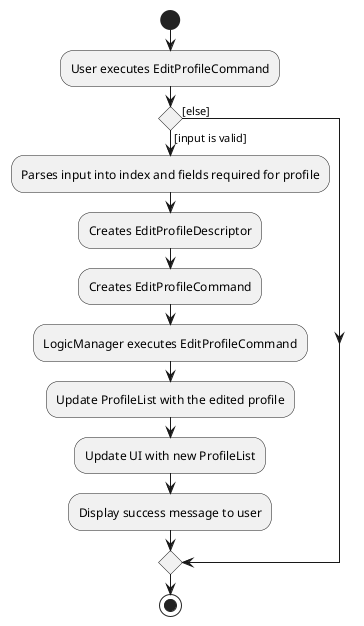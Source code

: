 @startuml
start
:User executes EditProfileCommand;

if () then ([input is valid])
    :Parses input into index and fields required for profile;
    :Creates EditProfileDescriptor;
    :Creates EditProfileCommand;
    :LogicManager executes EditProfileCommand;
    :Update ProfileList with the edited profile;
    :Update UI with new ProfileList;
    :Display success message to user;
else ([else])
endif
stop
@enduml
